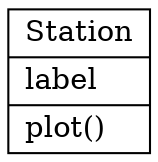 digraph "classes_uml_bootsoff" {
charset="utf-8"
rankdir=BT
"0" [label="{Station|label\l|plot()\l}", shape="record"];
}
